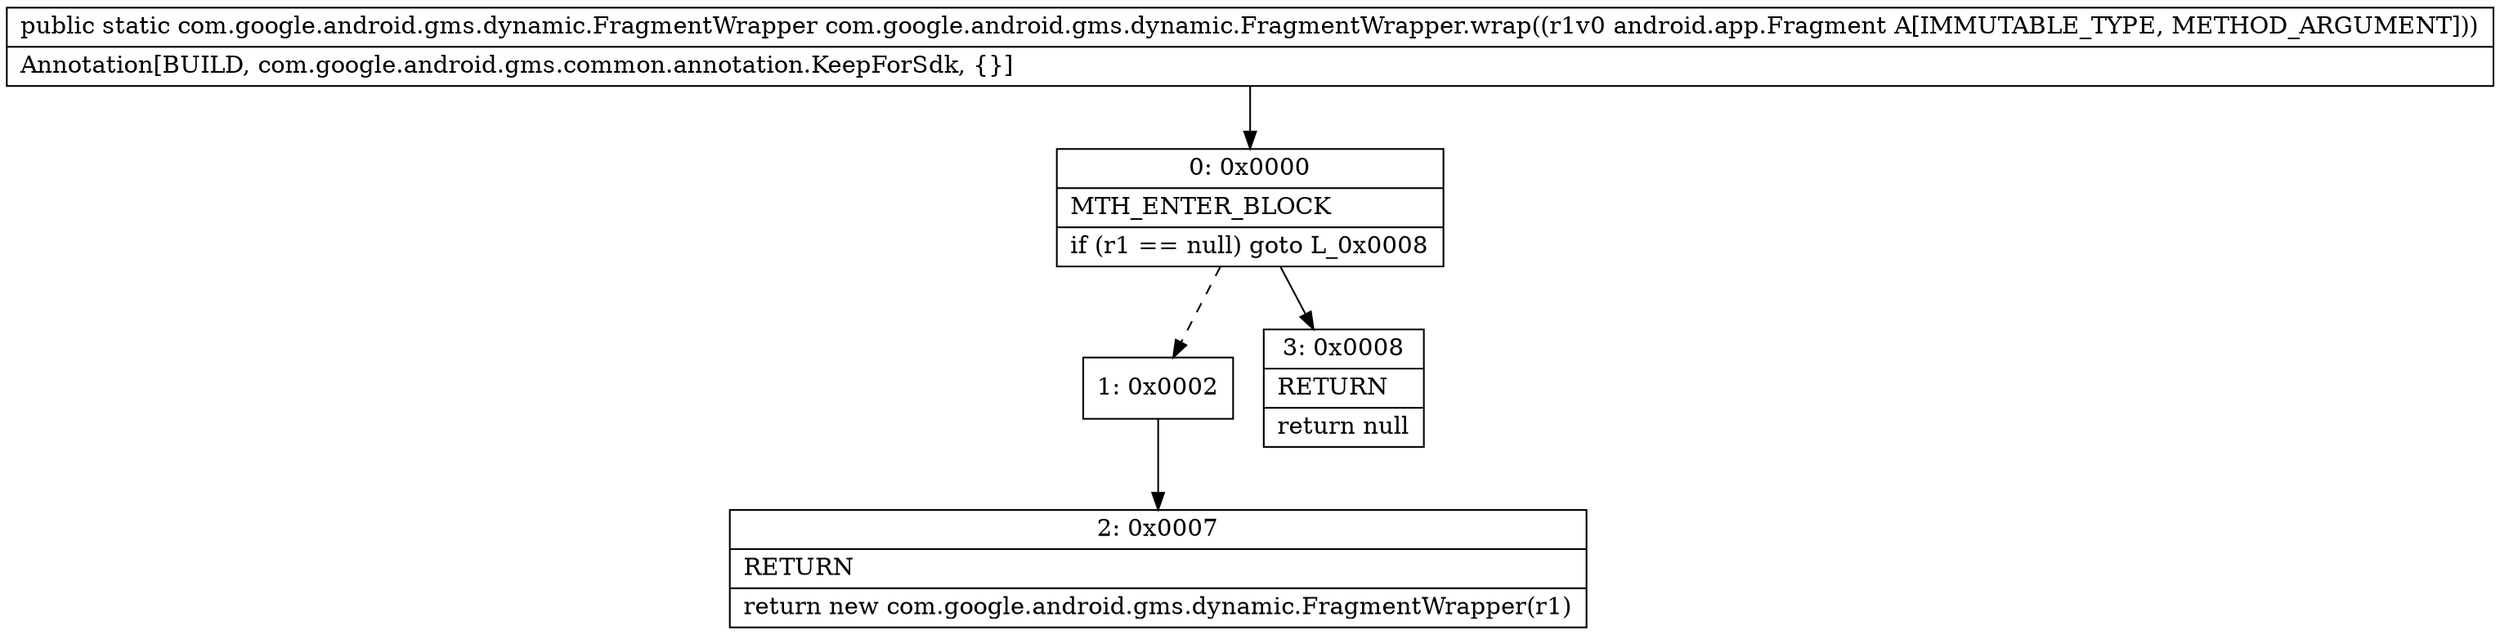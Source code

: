 digraph "CFG forcom.google.android.gms.dynamic.FragmentWrapper.wrap(Landroid\/app\/Fragment;)Lcom\/google\/android\/gms\/dynamic\/FragmentWrapper;" {
Node_0 [shape=record,label="{0\:\ 0x0000|MTH_ENTER_BLOCK\l|if (r1 == null) goto L_0x0008\l}"];
Node_1 [shape=record,label="{1\:\ 0x0002}"];
Node_2 [shape=record,label="{2\:\ 0x0007|RETURN\l|return new com.google.android.gms.dynamic.FragmentWrapper(r1)\l}"];
Node_3 [shape=record,label="{3\:\ 0x0008|RETURN\l|return null\l}"];
MethodNode[shape=record,label="{public static com.google.android.gms.dynamic.FragmentWrapper com.google.android.gms.dynamic.FragmentWrapper.wrap((r1v0 android.app.Fragment A[IMMUTABLE_TYPE, METHOD_ARGUMENT]))  | Annotation[BUILD, com.google.android.gms.common.annotation.KeepForSdk, \{\}]\l}"];
MethodNode -> Node_0;
Node_0 -> Node_1[style=dashed];
Node_0 -> Node_3;
Node_1 -> Node_2;
}

